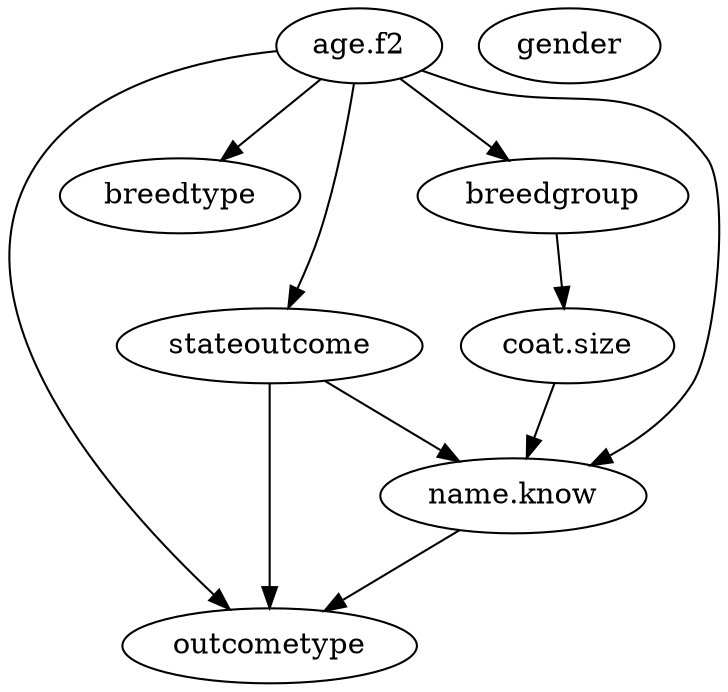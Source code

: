 digraph {
  "outcometype" ;
  "breedtype" ;
  "breedgroup" ;
  "coat.size" ;
  "gender" ;
  "stateoutcome" ;
  "age.f2" ;
  "name.know" ;
  edge [dir=forward] "breedgroup" -> "coat.size" ;
  edge [dir=forward] "coat.size" -> "name.know" ;
  edge [dir=forward] "stateoutcome" -> "outcometype" ;
  edge [dir=forward] "stateoutcome" -> "name.know" ;
  edge [dir=forward] "age.f2" -> "outcometype" ;
  edge [dir=forward] "age.f2" -> "breedtype" ;
  edge [dir=forward] "age.f2" -> "breedgroup" ;
  edge [dir=forward] "age.f2" -> "stateoutcome" ;
  edge [dir=forward] "age.f2" -> "name.know" ;
  edge [dir=forward] "name.know" -> "outcometype" ;
}

